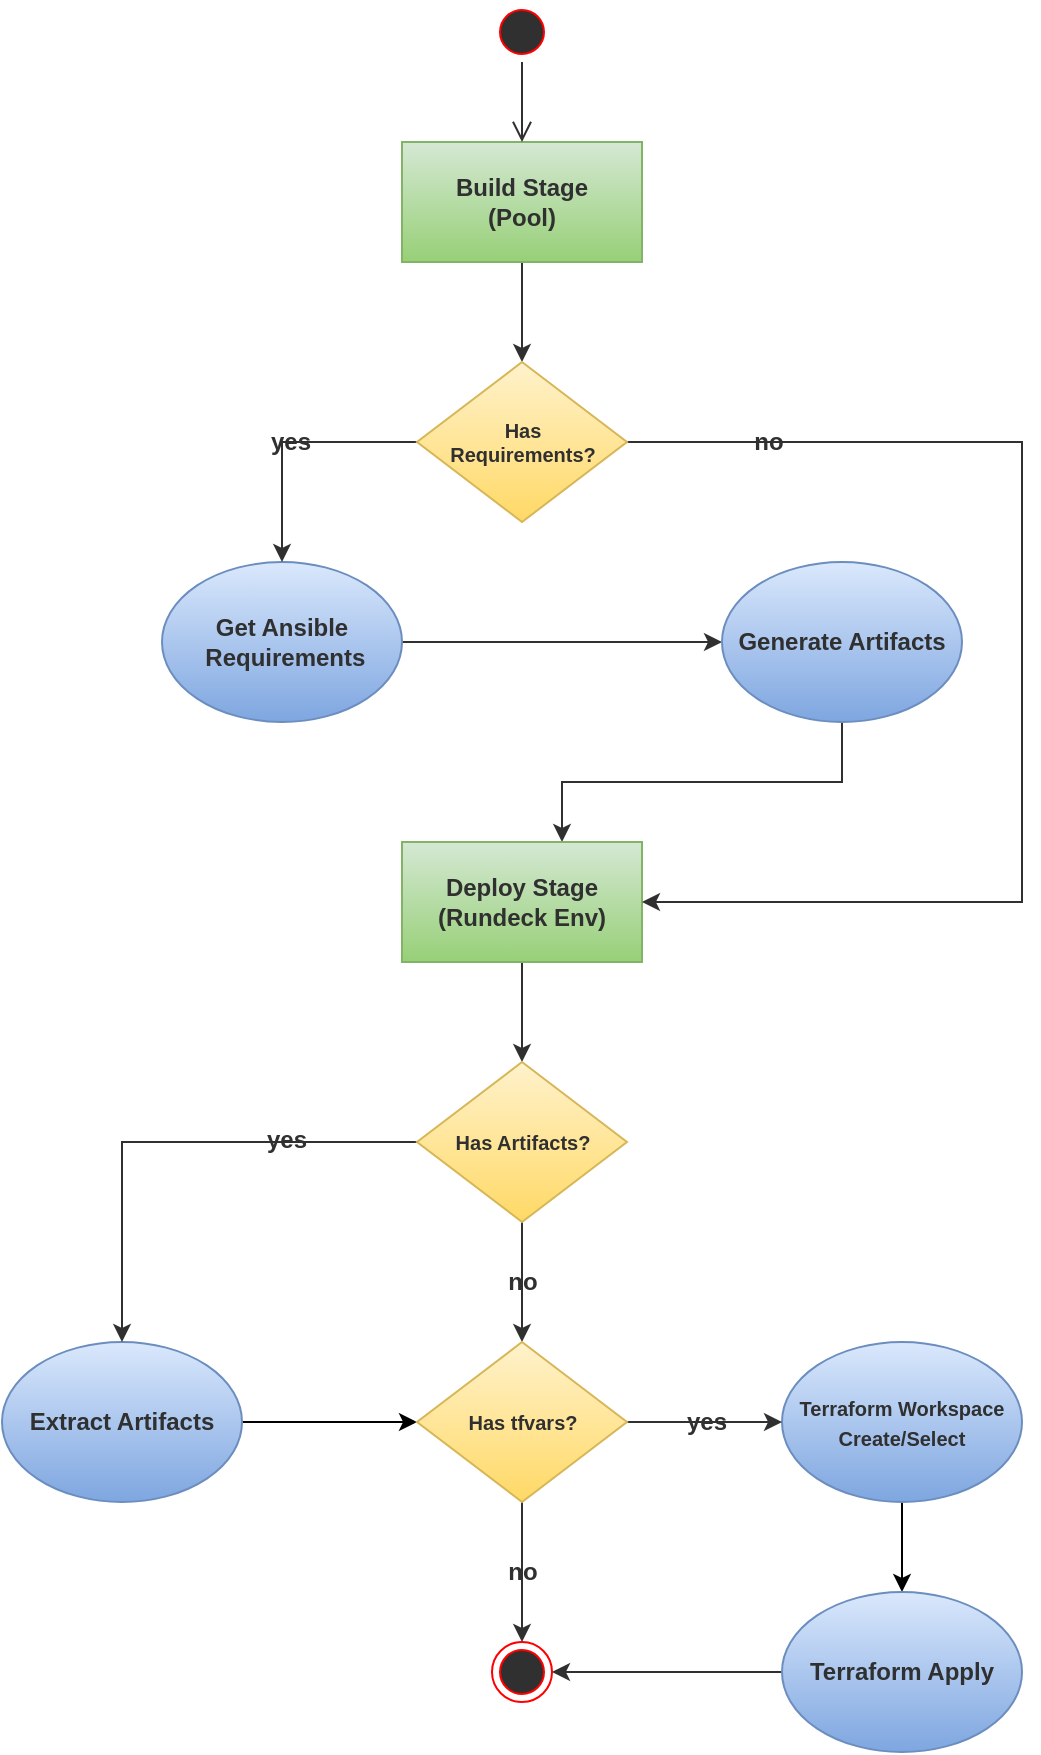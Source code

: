<mxfile version="15.8.7" type="device"><diagram id="qk4L3UGLeQ6kowZBZC5M" name="Page-1"><mxGraphModel dx="1102" dy="1025" grid="1" gridSize="10" guides="1" tooltips="1" connect="1" arrows="1" fold="1" page="1" pageScale="1" pageWidth="850" pageHeight="1100" background="#FFFFFF" math="0" shadow="0"><root><mxCell id="0"/><mxCell id="1" parent="0"/><mxCell id="AATGIY3mqGXUHujCXPUX-20" style="edgeStyle=orthogonalEdgeStyle;rounded=0;orthogonalLoop=1;jettySize=auto;html=1;fontSize=10;strokeColor=#303030;fontColor=#303030;" parent="1" source="AATGIY3mqGXUHujCXPUX-1" target="AATGIY3mqGXUHujCXPUX-19" edge="1"><mxGeometry relative="1" as="geometry"/></mxCell><mxCell id="AATGIY3mqGXUHujCXPUX-1" value="Build Stage&lt;br&gt;(Pool)" style="rounded=0;whiteSpace=wrap;html=1;fillColor=#d5e8d4;strokeColor=#82b366;gradientColor=#97d077;shadow=0;glass=0;sketch=0;fontColor=#303030;fontStyle=1" parent="1" vertex="1"><mxGeometry x="330" y="150" width="120" height="60" as="geometry"/></mxCell><mxCell id="AATGIY3mqGXUHujCXPUX-5" style="edgeStyle=orthogonalEdgeStyle;rounded=0;orthogonalLoop=1;jettySize=auto;html=1;strokeColor=#303030;fontColor=#303030;" parent="1" source="AATGIY3mqGXUHujCXPUX-2" target="AATGIY3mqGXUHujCXPUX-3" edge="1"><mxGeometry relative="1" as="geometry"/></mxCell><mxCell id="AATGIY3mqGXUHujCXPUX-2" value="Get Ansible&lt;br&gt;&amp;nbsp;Requirements" style="ellipse;whiteSpace=wrap;html=1;fillColor=#dae8fc;gradientColor=#7ea6e0;strokeColor=#6c8ebf;fontStyle=1;fontColor=#303030;" parent="1" vertex="1"><mxGeometry x="210" y="360" width="120" height="80" as="geometry"/></mxCell><mxCell id="AATGIY3mqGXUHujCXPUX-7" style="edgeStyle=orthogonalEdgeStyle;rounded=0;orthogonalLoop=1;jettySize=auto;html=1;strokeColor=#303030;fontColor=#303030;" parent="1" source="AATGIY3mqGXUHujCXPUX-3" target="AATGIY3mqGXUHujCXPUX-6" edge="1"><mxGeometry relative="1" as="geometry"><Array as="points"><mxPoint x="550" y="470"/><mxPoint x="410" y="470"/></Array></mxGeometry></mxCell><mxCell id="AATGIY3mqGXUHujCXPUX-3" value="Generate Artifacts" style="ellipse;whiteSpace=wrap;html=1;fillColor=#dae8fc;gradientColor=#7ea6e0;strokeColor=#6c8ebf;fontColor=#303030;fontStyle=1" parent="1" vertex="1"><mxGeometry x="490" y="360" width="120" height="80" as="geometry"/></mxCell><mxCell id="AATGIY3mqGXUHujCXPUX-24" style="edgeStyle=orthogonalEdgeStyle;rounded=0;orthogonalLoop=1;jettySize=auto;html=1;fontSize=10;strokeColor=#303030;fontColor=#303030;" parent="1" source="AATGIY3mqGXUHujCXPUX-6" target="AATGIY3mqGXUHujCXPUX-23" edge="1"><mxGeometry relative="1" as="geometry"/></mxCell><mxCell id="AATGIY3mqGXUHujCXPUX-6" value="Deploy Stage&lt;br&gt;(Rundeck Env)" style="rounded=0;whiteSpace=wrap;html=1;fillColor=#d5e8d4;gradientColor=#97d077;strokeColor=#82b366;fontStyle=1;fontColor=#303030;" parent="1" vertex="1"><mxGeometry x="330" y="500" width="120" height="60" as="geometry"/></mxCell><mxCell id="AATGIY3mqGXUHujCXPUX-28" style="edgeStyle=orthogonalEdgeStyle;rounded=0;orthogonalLoop=1;jettySize=auto;html=1;entryX=0;entryY=0.5;entryDx=0;entryDy=0;fontSize=10;strokeColor=#000000;fontColor=#303030;" parent="1" source="AATGIY3mqGXUHujCXPUX-8" target="AATGIY3mqGXUHujCXPUX-26" edge="1"><mxGeometry relative="1" as="geometry"/></mxCell><mxCell id="AATGIY3mqGXUHujCXPUX-8" value="Extract Artifacts" style="ellipse;whiteSpace=wrap;html=1;fillColor=#dae8fc;gradientColor=#7ea6e0;strokeColor=#6c8ebf;fontStyle=1;fontColor=#303030;" parent="1" vertex="1"><mxGeometry x="130" y="750" width="120" height="80" as="geometry"/></mxCell><mxCell id="AATGIY3mqGXUHujCXPUX-39" style="edgeStyle=orthogonalEdgeStyle;rounded=0;orthogonalLoop=1;jettySize=auto;html=1;entryX=0.5;entryY=0;entryDx=0;entryDy=0;fontSize=10;strokeColor=#000000;fontColor=#303030;" parent="1" source="AATGIY3mqGXUHujCXPUX-10" target="AATGIY3mqGXUHujCXPUX-38" edge="1"><mxGeometry relative="1" as="geometry"/></mxCell><mxCell id="AATGIY3mqGXUHujCXPUX-10" value="&lt;span style=&quot;font-size: 10px&quot;&gt;Terraform Workspace&lt;/span&gt;&lt;br style=&quot;font-size: 10px&quot;&gt;&lt;span style=&quot;font-size: 10px&quot;&gt;Create/Select&lt;/span&gt;" style="ellipse;whiteSpace=wrap;html=1;fillColor=#dae8fc;gradientColor=#7ea6e0;strokeColor=#6c8ebf;fontColor=#303030;fontStyle=1" parent="1" vertex="1"><mxGeometry x="520" y="750" width="120" height="80" as="geometry"/></mxCell><mxCell id="AATGIY3mqGXUHujCXPUX-12" value="" style="ellipse;html=1;shape=endState;fillColor=#303030;strokeColor=#FF0000;fontColor=#303030;" parent="1" vertex="1"><mxGeometry x="375" y="900" width="30" height="30" as="geometry"/></mxCell><mxCell id="AATGIY3mqGXUHujCXPUX-13" value="" style="ellipse;html=1;shape=startState;fillColor=#303030;strokeColor=#FF0000;fontColor=#303030;" parent="1" vertex="1"><mxGeometry x="375" y="80" width="30" height="30" as="geometry"/></mxCell><mxCell id="AATGIY3mqGXUHujCXPUX-14" value="" style="edgeStyle=orthogonalEdgeStyle;html=1;verticalAlign=bottom;endArrow=open;endSize=8;strokeColor=#303030;rounded=0;entryX=0.5;entryY=0;entryDx=0;entryDy=0;fontColor=#303030;" parent="1" source="AATGIY3mqGXUHujCXPUX-13" target="AATGIY3mqGXUHujCXPUX-1" edge="1"><mxGeometry relative="1" as="geometry"><mxPoint x="385" y="170" as="targetPoint"/></mxGeometry></mxCell><mxCell id="AATGIY3mqGXUHujCXPUX-21" value="yes" style="edgeStyle=orthogonalEdgeStyle;rounded=0;orthogonalLoop=1;jettySize=auto;html=1;fontSize=12;strokeColor=#303030;fontStyle=1;labelBackgroundColor=none;fontColor=#303030;labelBorderColor=none;" parent="1" source="AATGIY3mqGXUHujCXPUX-19" target="AATGIY3mqGXUHujCXPUX-2" edge="1"><mxGeometry relative="1" as="geometry"/></mxCell><mxCell id="AATGIY3mqGXUHujCXPUX-22" style="edgeStyle=orthogonalEdgeStyle;rounded=0;orthogonalLoop=1;jettySize=auto;html=1;entryX=1;entryY=0.5;entryDx=0;entryDy=0;fontSize=10;strokeColor=#303030;fontColor=#303030;" parent="1" source="AATGIY3mqGXUHujCXPUX-19" target="AATGIY3mqGXUHujCXPUX-6" edge="1"><mxGeometry relative="1" as="geometry"><Array as="points"><mxPoint x="640" y="300"/><mxPoint x="640" y="530"/></Array></mxGeometry></mxCell><mxCell id="AATGIY3mqGXUHujCXPUX-32" value="&lt;b style=&quot;font-size: 12px;&quot;&gt;no&lt;/b&gt;" style="edgeLabel;html=1;align=center;verticalAlign=middle;resizable=0;points=[];fontSize=12;labelBackgroundColor=none;fontColor=#303030;" parent="AATGIY3mqGXUHujCXPUX-22" vertex="1" connectable="0"><mxGeometry x="-0.775" relative="1" as="geometry"><mxPoint x="1" as="offset"/></mxGeometry></mxCell><mxCell id="AATGIY3mqGXUHujCXPUX-19" value="&lt;font style=&quot;font-size: 10px;&quot;&gt;Has&lt;br style=&quot;font-size: 10px;&quot;&gt;Requirements?&lt;/font&gt;" style="rhombus;whiteSpace=wrap;html=1;fillColor=#fff2cc;gradientColor=#ffd966;strokeColor=#d6b656;fontColor=#303030;fontStyle=1;fontSize=10;" parent="1" vertex="1"><mxGeometry x="337.5" y="260" width="105" height="80" as="geometry"/></mxCell><mxCell id="AATGIY3mqGXUHujCXPUX-25" style="edgeStyle=orthogonalEdgeStyle;rounded=0;orthogonalLoop=1;jettySize=auto;html=1;entryX=0.5;entryY=0;entryDx=0;entryDy=0;fontSize=10;strokeColor=#303030;fontColor=#303030;" parent="1" source="AATGIY3mqGXUHujCXPUX-23" target="AATGIY3mqGXUHujCXPUX-8" edge="1"><mxGeometry relative="1" as="geometry"><Array as="points"><mxPoint x="190" y="650"/></Array></mxGeometry></mxCell><mxCell id="AATGIY3mqGXUHujCXPUX-33" value="&lt;b style=&quot;font-size: 12px;&quot;&gt;yes&lt;/b&gt;" style="edgeLabel;html=1;align=center;verticalAlign=middle;resizable=0;points=[];fontSize=12;labelBackgroundColor=none;fontColor=#303030;" parent="AATGIY3mqGXUHujCXPUX-25" vertex="1" connectable="0"><mxGeometry x="-0.459" y="-1" relative="1" as="geometry"><mxPoint x="1" as="offset"/></mxGeometry></mxCell><mxCell id="AATGIY3mqGXUHujCXPUX-27" value="no" style="edgeStyle=orthogonalEdgeStyle;rounded=0;orthogonalLoop=1;jettySize=auto;html=1;fontSize=12;strokeColor=#303030;fontStyle=1;labelBackgroundColor=none;fontColor=#303030;" parent="1" source="AATGIY3mqGXUHujCXPUX-23" target="AATGIY3mqGXUHujCXPUX-26" edge="1"><mxGeometry relative="1" as="geometry"><Array as="points"><mxPoint x="390" y="720"/><mxPoint x="390" y="720"/></Array></mxGeometry></mxCell><mxCell id="AATGIY3mqGXUHujCXPUX-23" value="&lt;span style=&quot;font-size: 10px;&quot;&gt;Has Artifacts?&lt;/span&gt;" style="rhombus;whiteSpace=wrap;html=1;fillColor=#fff2cc;gradientColor=#ffd966;strokeColor=#d6b656;fontColor=#303030;fontStyle=1;fontSize=10;" parent="1" vertex="1"><mxGeometry x="337.5" y="610" width="105" height="80" as="geometry"/></mxCell><mxCell id="AATGIY3mqGXUHujCXPUX-29" value="yes" style="edgeStyle=orthogonalEdgeStyle;rounded=0;orthogonalLoop=1;jettySize=auto;html=1;entryX=0;entryY=0.5;entryDx=0;entryDy=0;fontSize=12;strokeColor=#303030;fontStyle=1;labelBackgroundColor=none;fontColor=#303030;" parent="1" source="AATGIY3mqGXUHujCXPUX-26" target="AATGIY3mqGXUHujCXPUX-10" edge="1"><mxGeometry relative="1" as="geometry"/></mxCell><mxCell id="AATGIY3mqGXUHujCXPUX-31" value="no" style="edgeStyle=orthogonalEdgeStyle;rounded=0;orthogonalLoop=1;jettySize=auto;html=1;entryX=0.5;entryY=0;entryDx=0;entryDy=0;fontSize=12;strokeColor=#303030;fontStyle=1;labelBackgroundColor=none;fontColor=#303030;" parent="1" source="AATGIY3mqGXUHujCXPUX-26" target="AATGIY3mqGXUHujCXPUX-12" edge="1"><mxGeometry relative="1" as="geometry"><Array as="points"><mxPoint x="390" y="860"/><mxPoint x="390" y="860"/></Array></mxGeometry></mxCell><mxCell id="AATGIY3mqGXUHujCXPUX-26" value="&lt;span style=&quot;font-size: 10px;&quot;&gt;Has tfvars?&lt;/span&gt;" style="rhombus;whiteSpace=wrap;html=1;fillColor=#fff2cc;gradientColor=#ffd966;strokeColor=#d6b656;fontColor=#303030;fontStyle=1;fontSize=10;" parent="1" vertex="1"><mxGeometry x="337.5" y="750" width="105" height="80" as="geometry"/></mxCell><mxCell id="AATGIY3mqGXUHujCXPUX-40" style="edgeStyle=orthogonalEdgeStyle;rounded=0;orthogonalLoop=1;jettySize=auto;html=1;fontSize=10;strokeColor=#303030;fontColor=#303030;" parent="1" source="AATGIY3mqGXUHujCXPUX-38" target="AATGIY3mqGXUHujCXPUX-12" edge="1"><mxGeometry relative="1" as="geometry"/></mxCell><mxCell id="AATGIY3mqGXUHujCXPUX-38" value="Terraform Apply" style="ellipse;whiteSpace=wrap;html=1;fontSize=12;fillColor=#dae8fc;gradientColor=#7ea6e0;strokeColor=#6c8ebf;fontStyle=1;fontColor=#303030;" parent="1" vertex="1"><mxGeometry x="520" y="875" width="120" height="80" as="geometry"/></mxCell></root></mxGraphModel></diagram></mxfile>